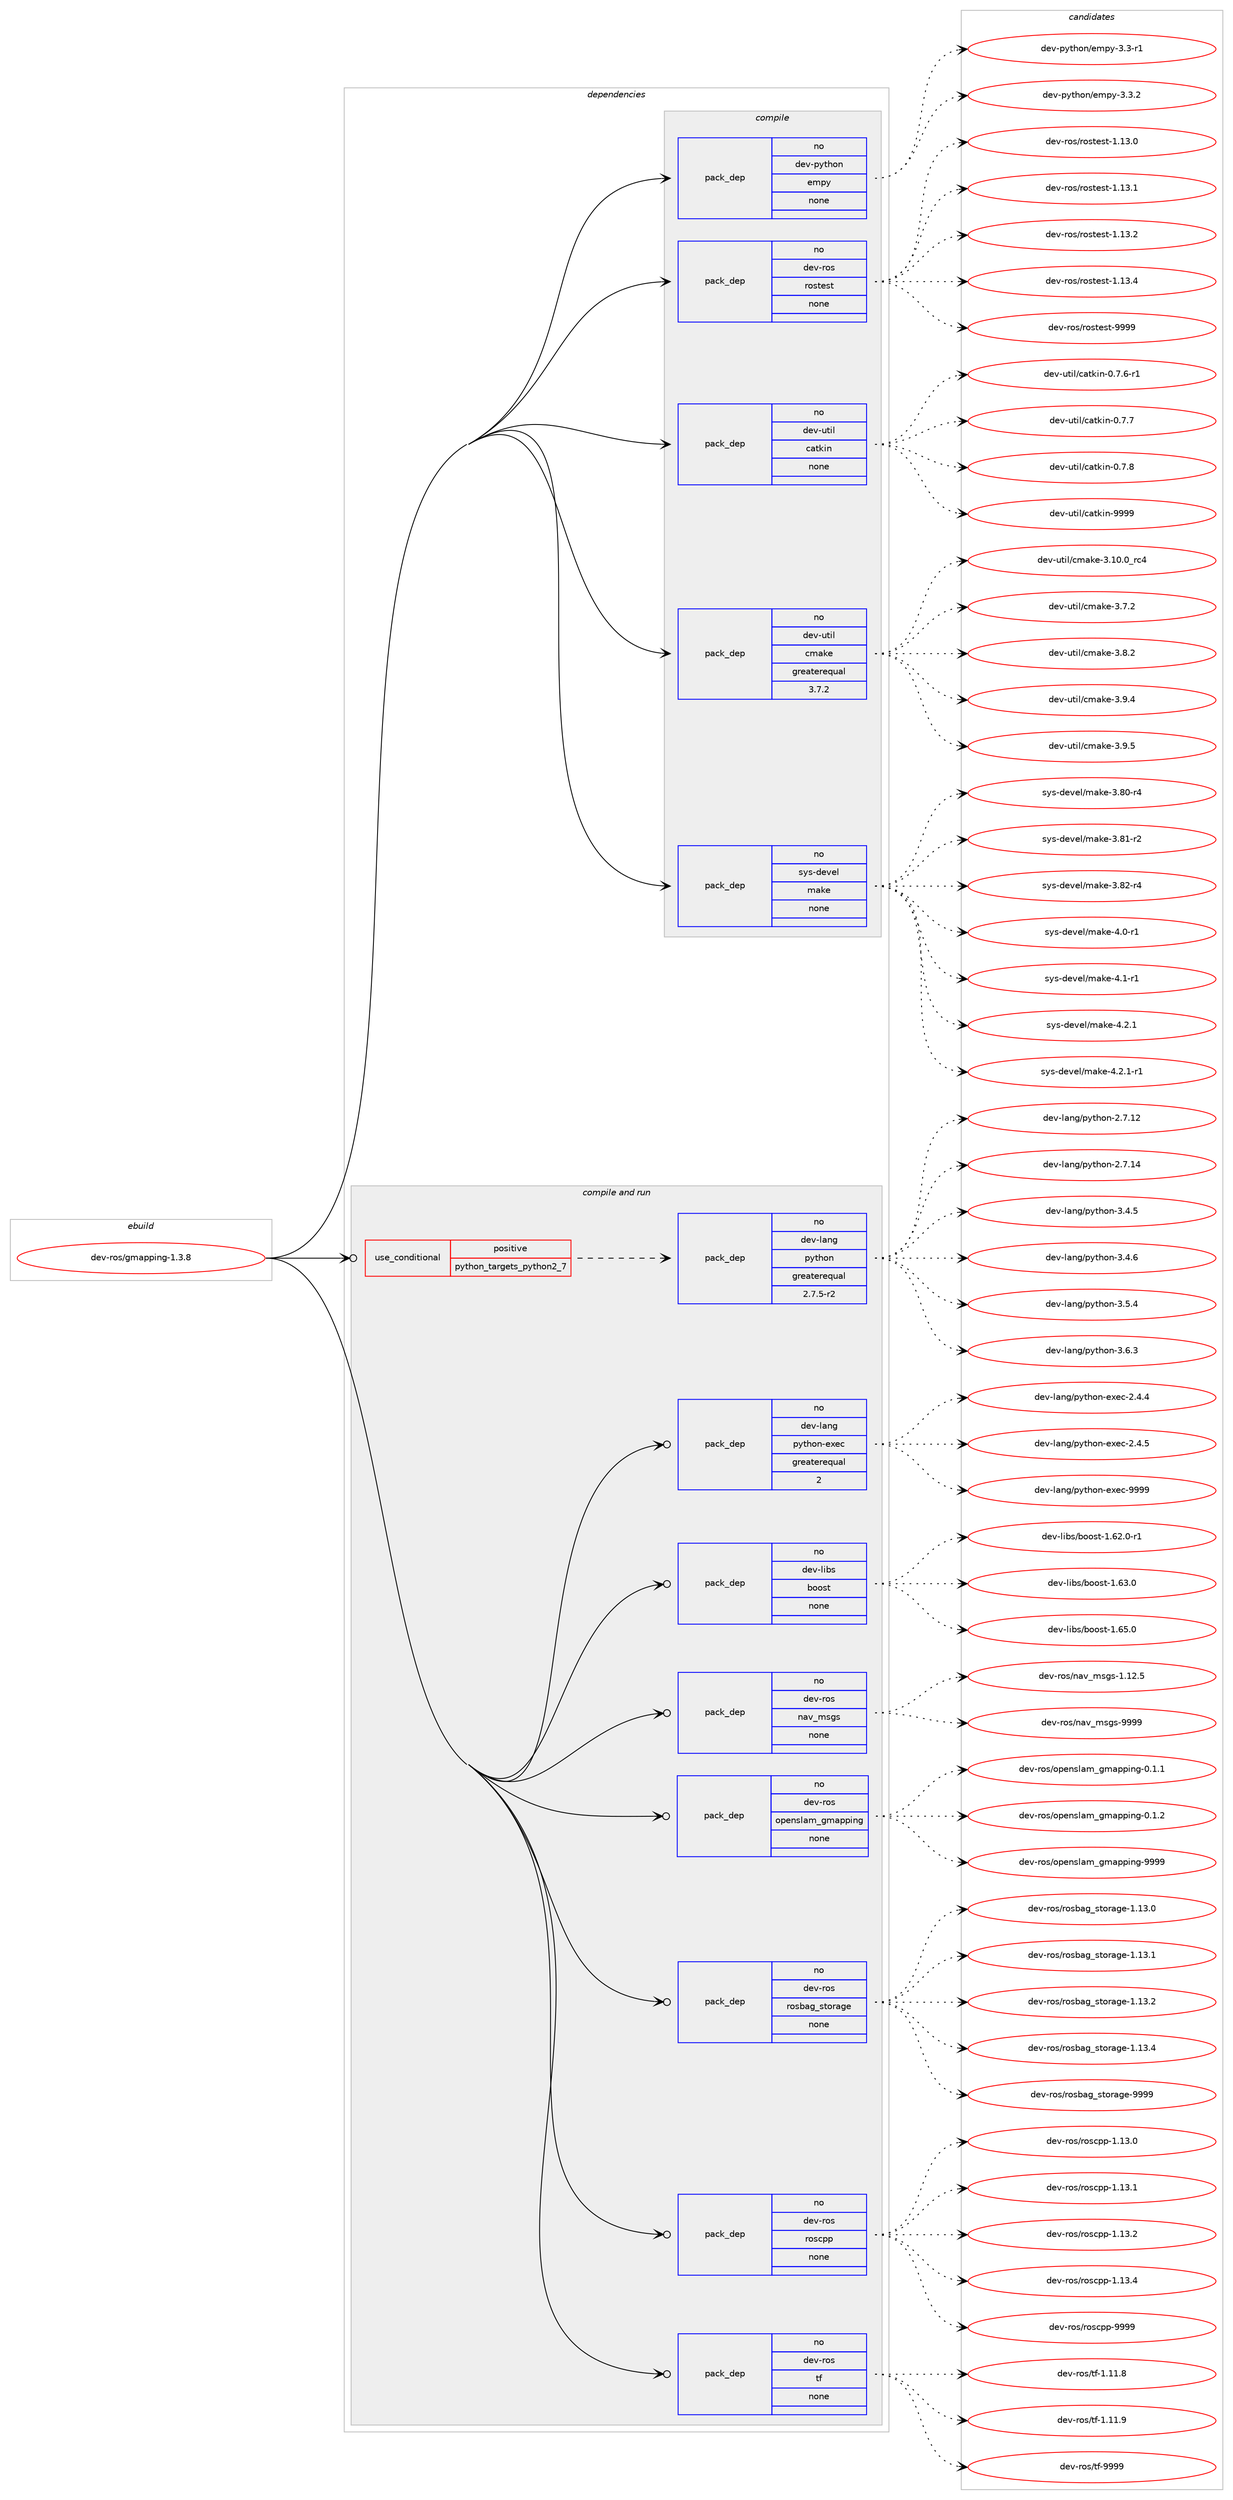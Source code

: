digraph prolog {

# *************
# Graph options
# *************

newrank=true;
concentrate=true;
compound=true;
graph [rankdir=LR,fontname=Helvetica,fontsize=10,ranksep=1.5];#, ranksep=2.5, nodesep=0.2];
edge  [arrowhead=vee];
node  [fontname=Helvetica,fontsize=10];

# **********
# The ebuild
# **********

subgraph cluster_leftcol {
color=gray;
rank=same;
label=<<i>ebuild</i>>;
id [label="dev-ros/gmapping-1.3.8", color=red, width=4, href="../dev-ros/gmapping-1.3.8.svg"];
}

# ****************
# The dependencies
# ****************

subgraph cluster_midcol {
color=gray;
label=<<i>dependencies</i>>;
subgraph cluster_compile {
fillcolor="#eeeeee";
style=filled;
label=<<i>compile</i>>;
subgraph pack152349 {
dependency201737 [label=<<TABLE BORDER="0" CELLBORDER="1" CELLSPACING="0" CELLPADDING="4" WIDTH="220"><TR><TD ROWSPAN="6" CELLPADDING="30">pack_dep</TD></TR><TR><TD WIDTH="110">no</TD></TR><TR><TD>dev-python</TD></TR><TR><TD>empy</TD></TR><TR><TD>none</TD></TR><TR><TD></TD></TR></TABLE>>, shape=none, color=blue];
}
id:e -> dependency201737:w [weight=20,style="solid",arrowhead="vee"];
subgraph pack152350 {
dependency201738 [label=<<TABLE BORDER="0" CELLBORDER="1" CELLSPACING="0" CELLPADDING="4" WIDTH="220"><TR><TD ROWSPAN="6" CELLPADDING="30">pack_dep</TD></TR><TR><TD WIDTH="110">no</TD></TR><TR><TD>dev-ros</TD></TR><TR><TD>rostest</TD></TR><TR><TD>none</TD></TR><TR><TD></TD></TR></TABLE>>, shape=none, color=blue];
}
id:e -> dependency201738:w [weight=20,style="solid",arrowhead="vee"];
subgraph pack152351 {
dependency201739 [label=<<TABLE BORDER="0" CELLBORDER="1" CELLSPACING="0" CELLPADDING="4" WIDTH="220"><TR><TD ROWSPAN="6" CELLPADDING="30">pack_dep</TD></TR><TR><TD WIDTH="110">no</TD></TR><TR><TD>dev-util</TD></TR><TR><TD>catkin</TD></TR><TR><TD>none</TD></TR><TR><TD></TD></TR></TABLE>>, shape=none, color=blue];
}
id:e -> dependency201739:w [weight=20,style="solid",arrowhead="vee"];
subgraph pack152352 {
dependency201740 [label=<<TABLE BORDER="0" CELLBORDER="1" CELLSPACING="0" CELLPADDING="4" WIDTH="220"><TR><TD ROWSPAN="6" CELLPADDING="30">pack_dep</TD></TR><TR><TD WIDTH="110">no</TD></TR><TR><TD>dev-util</TD></TR><TR><TD>cmake</TD></TR><TR><TD>greaterequal</TD></TR><TR><TD>3.7.2</TD></TR></TABLE>>, shape=none, color=blue];
}
id:e -> dependency201740:w [weight=20,style="solid",arrowhead="vee"];
subgraph pack152353 {
dependency201741 [label=<<TABLE BORDER="0" CELLBORDER="1" CELLSPACING="0" CELLPADDING="4" WIDTH="220"><TR><TD ROWSPAN="6" CELLPADDING="30">pack_dep</TD></TR><TR><TD WIDTH="110">no</TD></TR><TR><TD>sys-devel</TD></TR><TR><TD>make</TD></TR><TR><TD>none</TD></TR><TR><TD></TD></TR></TABLE>>, shape=none, color=blue];
}
id:e -> dependency201741:w [weight=20,style="solid",arrowhead="vee"];
}
subgraph cluster_compileandrun {
fillcolor="#eeeeee";
style=filled;
label=<<i>compile and run</i>>;
subgraph cond45401 {
dependency201742 [label=<<TABLE BORDER="0" CELLBORDER="1" CELLSPACING="0" CELLPADDING="4"><TR><TD ROWSPAN="3" CELLPADDING="10">use_conditional</TD></TR><TR><TD>positive</TD></TR><TR><TD>python_targets_python2_7</TD></TR></TABLE>>, shape=none, color=red];
subgraph pack152354 {
dependency201743 [label=<<TABLE BORDER="0" CELLBORDER="1" CELLSPACING="0" CELLPADDING="4" WIDTH="220"><TR><TD ROWSPAN="6" CELLPADDING="30">pack_dep</TD></TR><TR><TD WIDTH="110">no</TD></TR><TR><TD>dev-lang</TD></TR><TR><TD>python</TD></TR><TR><TD>greaterequal</TD></TR><TR><TD>2.7.5-r2</TD></TR></TABLE>>, shape=none, color=blue];
}
dependency201742:e -> dependency201743:w [weight=20,style="dashed",arrowhead="vee"];
}
id:e -> dependency201742:w [weight=20,style="solid",arrowhead="odotvee"];
subgraph pack152355 {
dependency201744 [label=<<TABLE BORDER="0" CELLBORDER="1" CELLSPACING="0" CELLPADDING="4" WIDTH="220"><TR><TD ROWSPAN="6" CELLPADDING="30">pack_dep</TD></TR><TR><TD WIDTH="110">no</TD></TR><TR><TD>dev-lang</TD></TR><TR><TD>python-exec</TD></TR><TR><TD>greaterequal</TD></TR><TR><TD>2</TD></TR></TABLE>>, shape=none, color=blue];
}
id:e -> dependency201744:w [weight=20,style="solid",arrowhead="odotvee"];
subgraph pack152356 {
dependency201745 [label=<<TABLE BORDER="0" CELLBORDER="1" CELLSPACING="0" CELLPADDING="4" WIDTH="220"><TR><TD ROWSPAN="6" CELLPADDING="30">pack_dep</TD></TR><TR><TD WIDTH="110">no</TD></TR><TR><TD>dev-libs</TD></TR><TR><TD>boost</TD></TR><TR><TD>none</TD></TR><TR><TD></TD></TR></TABLE>>, shape=none, color=blue];
}
id:e -> dependency201745:w [weight=20,style="solid",arrowhead="odotvee"];
subgraph pack152357 {
dependency201746 [label=<<TABLE BORDER="0" CELLBORDER="1" CELLSPACING="0" CELLPADDING="4" WIDTH="220"><TR><TD ROWSPAN="6" CELLPADDING="30">pack_dep</TD></TR><TR><TD WIDTH="110">no</TD></TR><TR><TD>dev-ros</TD></TR><TR><TD>nav_msgs</TD></TR><TR><TD>none</TD></TR><TR><TD></TD></TR></TABLE>>, shape=none, color=blue];
}
id:e -> dependency201746:w [weight=20,style="solid",arrowhead="odotvee"];
subgraph pack152358 {
dependency201747 [label=<<TABLE BORDER="0" CELLBORDER="1" CELLSPACING="0" CELLPADDING="4" WIDTH="220"><TR><TD ROWSPAN="6" CELLPADDING="30">pack_dep</TD></TR><TR><TD WIDTH="110">no</TD></TR><TR><TD>dev-ros</TD></TR><TR><TD>openslam_gmapping</TD></TR><TR><TD>none</TD></TR><TR><TD></TD></TR></TABLE>>, shape=none, color=blue];
}
id:e -> dependency201747:w [weight=20,style="solid",arrowhead="odotvee"];
subgraph pack152359 {
dependency201748 [label=<<TABLE BORDER="0" CELLBORDER="1" CELLSPACING="0" CELLPADDING="4" WIDTH="220"><TR><TD ROWSPAN="6" CELLPADDING="30">pack_dep</TD></TR><TR><TD WIDTH="110">no</TD></TR><TR><TD>dev-ros</TD></TR><TR><TD>rosbag_storage</TD></TR><TR><TD>none</TD></TR><TR><TD></TD></TR></TABLE>>, shape=none, color=blue];
}
id:e -> dependency201748:w [weight=20,style="solid",arrowhead="odotvee"];
subgraph pack152360 {
dependency201749 [label=<<TABLE BORDER="0" CELLBORDER="1" CELLSPACING="0" CELLPADDING="4" WIDTH="220"><TR><TD ROWSPAN="6" CELLPADDING="30">pack_dep</TD></TR><TR><TD WIDTH="110">no</TD></TR><TR><TD>dev-ros</TD></TR><TR><TD>roscpp</TD></TR><TR><TD>none</TD></TR><TR><TD></TD></TR></TABLE>>, shape=none, color=blue];
}
id:e -> dependency201749:w [weight=20,style="solid",arrowhead="odotvee"];
subgraph pack152361 {
dependency201750 [label=<<TABLE BORDER="0" CELLBORDER="1" CELLSPACING="0" CELLPADDING="4" WIDTH="220"><TR><TD ROWSPAN="6" CELLPADDING="30">pack_dep</TD></TR><TR><TD WIDTH="110">no</TD></TR><TR><TD>dev-ros</TD></TR><TR><TD>tf</TD></TR><TR><TD>none</TD></TR><TR><TD></TD></TR></TABLE>>, shape=none, color=blue];
}
id:e -> dependency201750:w [weight=20,style="solid",arrowhead="odotvee"];
}
subgraph cluster_run {
fillcolor="#eeeeee";
style=filled;
label=<<i>run</i>>;
}
}

# **************
# The candidates
# **************

subgraph cluster_choices {
rank=same;
color=gray;
label=<<i>candidates</i>>;

subgraph choice152349 {
color=black;
nodesep=1;
choice1001011184511212111610411111047101109112121455146514511449 [label="dev-python/empy-3.3-r1", color=red, width=4,href="../dev-python/empy-3.3-r1.svg"];
choice1001011184511212111610411111047101109112121455146514650 [label="dev-python/empy-3.3.2", color=red, width=4,href="../dev-python/empy-3.3.2.svg"];
dependency201737:e -> choice1001011184511212111610411111047101109112121455146514511449:w [style=dotted,weight="100"];
dependency201737:e -> choice1001011184511212111610411111047101109112121455146514650:w [style=dotted,weight="100"];
}
subgraph choice152350 {
color=black;
nodesep=1;
choice100101118451141111154711411111511610111511645494649514648 [label="dev-ros/rostest-1.13.0", color=red, width=4,href="../dev-ros/rostest-1.13.0.svg"];
choice100101118451141111154711411111511610111511645494649514649 [label="dev-ros/rostest-1.13.1", color=red, width=4,href="../dev-ros/rostest-1.13.1.svg"];
choice100101118451141111154711411111511610111511645494649514650 [label="dev-ros/rostest-1.13.2", color=red, width=4,href="../dev-ros/rostest-1.13.2.svg"];
choice100101118451141111154711411111511610111511645494649514652 [label="dev-ros/rostest-1.13.4", color=red, width=4,href="../dev-ros/rostest-1.13.4.svg"];
choice10010111845114111115471141111151161011151164557575757 [label="dev-ros/rostest-9999", color=red, width=4,href="../dev-ros/rostest-9999.svg"];
dependency201738:e -> choice100101118451141111154711411111511610111511645494649514648:w [style=dotted,weight="100"];
dependency201738:e -> choice100101118451141111154711411111511610111511645494649514649:w [style=dotted,weight="100"];
dependency201738:e -> choice100101118451141111154711411111511610111511645494649514650:w [style=dotted,weight="100"];
dependency201738:e -> choice100101118451141111154711411111511610111511645494649514652:w [style=dotted,weight="100"];
dependency201738:e -> choice10010111845114111115471141111151161011151164557575757:w [style=dotted,weight="100"];
}
subgraph choice152351 {
color=black;
nodesep=1;
choice100101118451171161051084799971161071051104548465546544511449 [label="dev-util/catkin-0.7.6-r1", color=red, width=4,href="../dev-util/catkin-0.7.6-r1.svg"];
choice10010111845117116105108479997116107105110454846554655 [label="dev-util/catkin-0.7.7", color=red, width=4,href="../dev-util/catkin-0.7.7.svg"];
choice10010111845117116105108479997116107105110454846554656 [label="dev-util/catkin-0.7.8", color=red, width=4,href="../dev-util/catkin-0.7.8.svg"];
choice100101118451171161051084799971161071051104557575757 [label="dev-util/catkin-9999", color=red, width=4,href="../dev-util/catkin-9999.svg"];
dependency201739:e -> choice100101118451171161051084799971161071051104548465546544511449:w [style=dotted,weight="100"];
dependency201739:e -> choice10010111845117116105108479997116107105110454846554655:w [style=dotted,weight="100"];
dependency201739:e -> choice10010111845117116105108479997116107105110454846554656:w [style=dotted,weight="100"];
dependency201739:e -> choice100101118451171161051084799971161071051104557575757:w [style=dotted,weight="100"];
}
subgraph choice152352 {
color=black;
nodesep=1;
choice1001011184511711610510847991099710710145514649484648951149952 [label="dev-util/cmake-3.10.0_rc4", color=red, width=4,href="../dev-util/cmake-3.10.0_rc4.svg"];
choice10010111845117116105108479910997107101455146554650 [label="dev-util/cmake-3.7.2", color=red, width=4,href="../dev-util/cmake-3.7.2.svg"];
choice10010111845117116105108479910997107101455146564650 [label="dev-util/cmake-3.8.2", color=red, width=4,href="../dev-util/cmake-3.8.2.svg"];
choice10010111845117116105108479910997107101455146574652 [label="dev-util/cmake-3.9.4", color=red, width=4,href="../dev-util/cmake-3.9.4.svg"];
choice10010111845117116105108479910997107101455146574653 [label="dev-util/cmake-3.9.5", color=red, width=4,href="../dev-util/cmake-3.9.5.svg"];
dependency201740:e -> choice1001011184511711610510847991099710710145514649484648951149952:w [style=dotted,weight="100"];
dependency201740:e -> choice10010111845117116105108479910997107101455146554650:w [style=dotted,weight="100"];
dependency201740:e -> choice10010111845117116105108479910997107101455146564650:w [style=dotted,weight="100"];
dependency201740:e -> choice10010111845117116105108479910997107101455146574652:w [style=dotted,weight="100"];
dependency201740:e -> choice10010111845117116105108479910997107101455146574653:w [style=dotted,weight="100"];
}
subgraph choice152353 {
color=black;
nodesep=1;
choice11512111545100101118101108471099710710145514656484511452 [label="sys-devel/make-3.80-r4", color=red, width=4,href="../sys-devel/make-3.80-r4.svg"];
choice11512111545100101118101108471099710710145514656494511450 [label="sys-devel/make-3.81-r2", color=red, width=4,href="../sys-devel/make-3.81-r2.svg"];
choice11512111545100101118101108471099710710145514656504511452 [label="sys-devel/make-3.82-r4", color=red, width=4,href="../sys-devel/make-3.82-r4.svg"];
choice115121115451001011181011084710997107101455246484511449 [label="sys-devel/make-4.0-r1", color=red, width=4,href="../sys-devel/make-4.0-r1.svg"];
choice115121115451001011181011084710997107101455246494511449 [label="sys-devel/make-4.1-r1", color=red, width=4,href="../sys-devel/make-4.1-r1.svg"];
choice115121115451001011181011084710997107101455246504649 [label="sys-devel/make-4.2.1", color=red, width=4,href="../sys-devel/make-4.2.1.svg"];
choice1151211154510010111810110847109971071014552465046494511449 [label="sys-devel/make-4.2.1-r1", color=red, width=4,href="../sys-devel/make-4.2.1-r1.svg"];
dependency201741:e -> choice11512111545100101118101108471099710710145514656484511452:w [style=dotted,weight="100"];
dependency201741:e -> choice11512111545100101118101108471099710710145514656494511450:w [style=dotted,weight="100"];
dependency201741:e -> choice11512111545100101118101108471099710710145514656504511452:w [style=dotted,weight="100"];
dependency201741:e -> choice115121115451001011181011084710997107101455246484511449:w [style=dotted,weight="100"];
dependency201741:e -> choice115121115451001011181011084710997107101455246494511449:w [style=dotted,weight="100"];
dependency201741:e -> choice115121115451001011181011084710997107101455246504649:w [style=dotted,weight="100"];
dependency201741:e -> choice1151211154510010111810110847109971071014552465046494511449:w [style=dotted,weight="100"];
}
subgraph choice152354 {
color=black;
nodesep=1;
choice10010111845108971101034711212111610411111045504655464950 [label="dev-lang/python-2.7.12", color=red, width=4,href="../dev-lang/python-2.7.12.svg"];
choice10010111845108971101034711212111610411111045504655464952 [label="dev-lang/python-2.7.14", color=red, width=4,href="../dev-lang/python-2.7.14.svg"];
choice100101118451089711010347112121116104111110455146524653 [label="dev-lang/python-3.4.5", color=red, width=4,href="../dev-lang/python-3.4.5.svg"];
choice100101118451089711010347112121116104111110455146524654 [label="dev-lang/python-3.4.6", color=red, width=4,href="../dev-lang/python-3.4.6.svg"];
choice100101118451089711010347112121116104111110455146534652 [label="dev-lang/python-3.5.4", color=red, width=4,href="../dev-lang/python-3.5.4.svg"];
choice100101118451089711010347112121116104111110455146544651 [label="dev-lang/python-3.6.3", color=red, width=4,href="../dev-lang/python-3.6.3.svg"];
dependency201743:e -> choice10010111845108971101034711212111610411111045504655464950:w [style=dotted,weight="100"];
dependency201743:e -> choice10010111845108971101034711212111610411111045504655464952:w [style=dotted,weight="100"];
dependency201743:e -> choice100101118451089711010347112121116104111110455146524653:w [style=dotted,weight="100"];
dependency201743:e -> choice100101118451089711010347112121116104111110455146524654:w [style=dotted,weight="100"];
dependency201743:e -> choice100101118451089711010347112121116104111110455146534652:w [style=dotted,weight="100"];
dependency201743:e -> choice100101118451089711010347112121116104111110455146544651:w [style=dotted,weight="100"];
}
subgraph choice152355 {
color=black;
nodesep=1;
choice1001011184510897110103471121211161041111104510112010199455046524652 [label="dev-lang/python-exec-2.4.4", color=red, width=4,href="../dev-lang/python-exec-2.4.4.svg"];
choice1001011184510897110103471121211161041111104510112010199455046524653 [label="dev-lang/python-exec-2.4.5", color=red, width=4,href="../dev-lang/python-exec-2.4.5.svg"];
choice10010111845108971101034711212111610411111045101120101994557575757 [label="dev-lang/python-exec-9999", color=red, width=4,href="../dev-lang/python-exec-9999.svg"];
dependency201744:e -> choice1001011184510897110103471121211161041111104510112010199455046524652:w [style=dotted,weight="100"];
dependency201744:e -> choice1001011184510897110103471121211161041111104510112010199455046524653:w [style=dotted,weight="100"];
dependency201744:e -> choice10010111845108971101034711212111610411111045101120101994557575757:w [style=dotted,weight="100"];
}
subgraph choice152356 {
color=black;
nodesep=1;
choice10010111845108105981154798111111115116454946545046484511449 [label="dev-libs/boost-1.62.0-r1", color=red, width=4,href="../dev-libs/boost-1.62.0-r1.svg"];
choice1001011184510810598115479811111111511645494654514648 [label="dev-libs/boost-1.63.0", color=red, width=4,href="../dev-libs/boost-1.63.0.svg"];
choice1001011184510810598115479811111111511645494654534648 [label="dev-libs/boost-1.65.0", color=red, width=4,href="../dev-libs/boost-1.65.0.svg"];
dependency201745:e -> choice10010111845108105981154798111111115116454946545046484511449:w [style=dotted,weight="100"];
dependency201745:e -> choice1001011184510810598115479811111111511645494654514648:w [style=dotted,weight="100"];
dependency201745:e -> choice1001011184510810598115479811111111511645494654534648:w [style=dotted,weight="100"];
}
subgraph choice152357 {
color=black;
nodesep=1;
choice1001011184511411111547110971189510911510311545494649504653 [label="dev-ros/nav_msgs-1.12.5", color=red, width=4,href="../dev-ros/nav_msgs-1.12.5.svg"];
choice100101118451141111154711097118951091151031154557575757 [label="dev-ros/nav_msgs-9999", color=red, width=4,href="../dev-ros/nav_msgs-9999.svg"];
dependency201746:e -> choice1001011184511411111547110971189510911510311545494649504653:w [style=dotted,weight="100"];
dependency201746:e -> choice100101118451141111154711097118951091151031154557575757:w [style=dotted,weight="100"];
}
subgraph choice152358 {
color=black;
nodesep=1;
choice1001011184511411111547111112101110115108971099510310997112112105110103454846494649 [label="dev-ros/openslam_gmapping-0.1.1", color=red, width=4,href="../dev-ros/openslam_gmapping-0.1.1.svg"];
choice1001011184511411111547111112101110115108971099510310997112112105110103454846494650 [label="dev-ros/openslam_gmapping-0.1.2", color=red, width=4,href="../dev-ros/openslam_gmapping-0.1.2.svg"];
choice10010111845114111115471111121011101151089710995103109971121121051101034557575757 [label="dev-ros/openslam_gmapping-9999", color=red, width=4,href="../dev-ros/openslam_gmapping-9999.svg"];
dependency201747:e -> choice1001011184511411111547111112101110115108971099510310997112112105110103454846494649:w [style=dotted,weight="100"];
dependency201747:e -> choice1001011184511411111547111112101110115108971099510310997112112105110103454846494650:w [style=dotted,weight="100"];
dependency201747:e -> choice10010111845114111115471111121011101151089710995103109971121121051101034557575757:w [style=dotted,weight="100"];
}
subgraph choice152359 {
color=black;
nodesep=1;
choice10010111845114111115471141111159897103951151161111149710310145494649514648 [label="dev-ros/rosbag_storage-1.13.0", color=red, width=4,href="../dev-ros/rosbag_storage-1.13.0.svg"];
choice10010111845114111115471141111159897103951151161111149710310145494649514649 [label="dev-ros/rosbag_storage-1.13.1", color=red, width=4,href="../dev-ros/rosbag_storage-1.13.1.svg"];
choice10010111845114111115471141111159897103951151161111149710310145494649514650 [label="dev-ros/rosbag_storage-1.13.2", color=red, width=4,href="../dev-ros/rosbag_storage-1.13.2.svg"];
choice10010111845114111115471141111159897103951151161111149710310145494649514652 [label="dev-ros/rosbag_storage-1.13.4", color=red, width=4,href="../dev-ros/rosbag_storage-1.13.4.svg"];
choice1001011184511411111547114111115989710395115116111114971031014557575757 [label="dev-ros/rosbag_storage-9999", color=red, width=4,href="../dev-ros/rosbag_storage-9999.svg"];
dependency201748:e -> choice10010111845114111115471141111159897103951151161111149710310145494649514648:w [style=dotted,weight="100"];
dependency201748:e -> choice10010111845114111115471141111159897103951151161111149710310145494649514649:w [style=dotted,weight="100"];
dependency201748:e -> choice10010111845114111115471141111159897103951151161111149710310145494649514650:w [style=dotted,weight="100"];
dependency201748:e -> choice10010111845114111115471141111159897103951151161111149710310145494649514652:w [style=dotted,weight="100"];
dependency201748:e -> choice1001011184511411111547114111115989710395115116111114971031014557575757:w [style=dotted,weight="100"];
}
subgraph choice152360 {
color=black;
nodesep=1;
choice10010111845114111115471141111159911211245494649514648 [label="dev-ros/roscpp-1.13.0", color=red, width=4,href="../dev-ros/roscpp-1.13.0.svg"];
choice10010111845114111115471141111159911211245494649514649 [label="dev-ros/roscpp-1.13.1", color=red, width=4,href="../dev-ros/roscpp-1.13.1.svg"];
choice10010111845114111115471141111159911211245494649514650 [label="dev-ros/roscpp-1.13.2", color=red, width=4,href="../dev-ros/roscpp-1.13.2.svg"];
choice10010111845114111115471141111159911211245494649514652 [label="dev-ros/roscpp-1.13.4", color=red, width=4,href="../dev-ros/roscpp-1.13.4.svg"];
choice1001011184511411111547114111115991121124557575757 [label="dev-ros/roscpp-9999", color=red, width=4,href="../dev-ros/roscpp-9999.svg"];
dependency201749:e -> choice10010111845114111115471141111159911211245494649514648:w [style=dotted,weight="100"];
dependency201749:e -> choice10010111845114111115471141111159911211245494649514649:w [style=dotted,weight="100"];
dependency201749:e -> choice10010111845114111115471141111159911211245494649514650:w [style=dotted,weight="100"];
dependency201749:e -> choice10010111845114111115471141111159911211245494649514652:w [style=dotted,weight="100"];
dependency201749:e -> choice1001011184511411111547114111115991121124557575757:w [style=dotted,weight="100"];
}
subgraph choice152361 {
color=black;
nodesep=1;
choice100101118451141111154711610245494649494656 [label="dev-ros/tf-1.11.8", color=red, width=4,href="../dev-ros/tf-1.11.8.svg"];
choice100101118451141111154711610245494649494657 [label="dev-ros/tf-1.11.9", color=red, width=4,href="../dev-ros/tf-1.11.9.svg"];
choice10010111845114111115471161024557575757 [label="dev-ros/tf-9999", color=red, width=4,href="../dev-ros/tf-9999.svg"];
dependency201750:e -> choice100101118451141111154711610245494649494656:w [style=dotted,weight="100"];
dependency201750:e -> choice100101118451141111154711610245494649494657:w [style=dotted,weight="100"];
dependency201750:e -> choice10010111845114111115471161024557575757:w [style=dotted,weight="100"];
}
}

}
